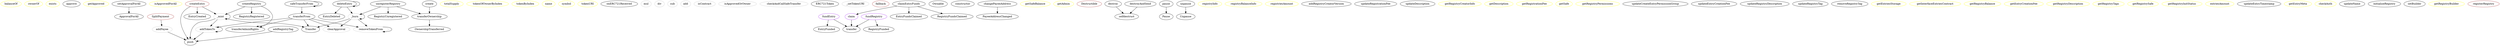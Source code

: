 strict digraph {
  balanceOf [color=yellow]
  ownerOf [color=yellow]
  exists [color=yellow]
  approve
  getApproved [color=yellow]
  setApprovalForAll
  isApprovedForAll [color=yellow]
  transferFrom
  safeTransferFrom
  totalSupply [color=yellow]
  tokenOfOwnerByIndex [color=yellow]
  tokenByIndex [color=yellow]
  name [color=yellow]
  symbol [color=yellow]
  tokenURI [color=yellow]
  onERC721Received
  mul [color=gray]
  div [color=gray]
  sub [color=gray]
  add [color=gray]
  isContract [color=gray]
  ApprovalForAll
  clearApproval [color=gray]
  removeTokenFrom [color=gray]
  addTokenTo [color=gray]
  Transfer
  isApprovedOrOwner [color=gray]
  _mint [color=gray]
  _burn [color=gray]
  checkAndCallSafeTransfer [color=gray]
  ERC721Token
  _setTokenURI [color=gray]
  push
  SplitPayment [color=brown]
  addPayee [color=gray]
  fallback [color=brown]
  claim [color=purple]
  transfer
  Ownable
  transferOwnership
  OwnershipTransferred
  constructor
  changePayeeAddress
  PayeeAddressChanged
  getSafeBalance [color=yellow]
  getAdmin [color=yellow]
  createEntry [color=brown]
  deleteEntry
  fundEntry [color=purple]
  claimEntryFunds
  transferAdminRights
  Destructible [color=brown]
  destroy
  selfdestruct
  destroyAndSend
  pause
  Pause
  unpause
  Unpause
  registryInfo [color=yellow]
  registryBalanceInfo [color=yellow]
  registriesAmount [color=yellow]
  addRegistryCreatorVersion
  updateRegistrationFee
  updateDescription
  getRegistryCreatorInfo [color=yellow]
  getDescription [color=yellow]
  getRegistrationFee [color=yellow]
  getSafe [color=yellow]
  getRegistryPermissions [color=yellow]
  updateCreateEntryPermissionGroup
  updateEntryCreationFee
  updateRegistryDescription
  addRegistryTag
  updateRegistryTag
  removeRegistryTag
  getEntriesStorage [color=yellow]
  getInterfaceEntriesContract [color=yellow]
  getRegistryBalance [color=yellow]
  getEntryCreationFee [color=yellow]
  getRegistryDescription [color=yellow]
  getRegistryTags [color=yellow]
  getRegistrySafe [color=yellow]
  getRegistryInitStatus [color=yellow]
  entriesAmount [color=yellow]
  EntryCreated
  EntryDeleted
  EntryFunded
  EntryFundsClaimed
  updateEntryTimestamp
  getEntryMeta [color=yellow]
  checkAuth [color=yellow]
  updateName
  initializeRegistry
  create
  setBuilder
  getRegistryBuilder [color=yellow]
  registerRegistry [color=brown]
  unregisterRegistry
  RegistryUnregistered
  fundRegistry [color=purple]
  RegistryFunded
  RegistryFundsClaimed
  createRegistry
  RegistryRegistered
  setApprovalForAll -> ApprovalForAll
  transferFrom -> clearApproval
  transferFrom -> removeTokenFrom
  transferFrom -> addTokenTo
  transferFrom -> Transfer
  safeTransferFrom -> safeTransferFrom
  safeTransferFrom -> transferFrom
  _mint -> addTokenTo
  _mint -> Transfer
  _burn -> clearApproval
  _burn -> removeTokenFrom
  _burn -> Transfer
  addTokenTo -> addTokenTo
  addTokenTo -> push
  removeTokenFrom -> removeTokenFrom
  _mint -> _mint
  _mint -> push
  _burn -> _burn
  SplitPayment -> addPayee
  claim -> transfer
  addPayee -> push
  transferOwnership -> OwnershipTransferred
  changePayeeAddress -> PayeeAddressChanged
  destroy -> selfdestruct
  destroyAndSend -> selfdestruct
  pause -> Pause
  unpause -> Unpause
  addRegistryTag -> push
  createEntry -> push
  createEntry -> _mint
  createEntry -> EntryCreated
  deleteEntry -> _burn
  deleteEntry -> EntryDeleted
  deleteEntry -> deleteEntry
  fundEntry -> EntryFunded
  fundEntry -> transfer
  claimEntryFunds -> EntryFundsClaimed
  claimEntryFunds -> claim
  create -> transferOwnership
  transferFrom -> transferAdminRights
  unregisterRegistry -> _burn
  unregisterRegistry -> RegistryUnregistered
  unregisterRegistry -> transferOwnership
  fundRegistry -> RegistryFunded
  fundRegistry -> transfer
  claimEntryFunds -> RegistryFundsClaimed
  createRegistry -> _mint
  createRegistry -> RegistryRegistered
  createRegistry -> transferAdminRights
}

